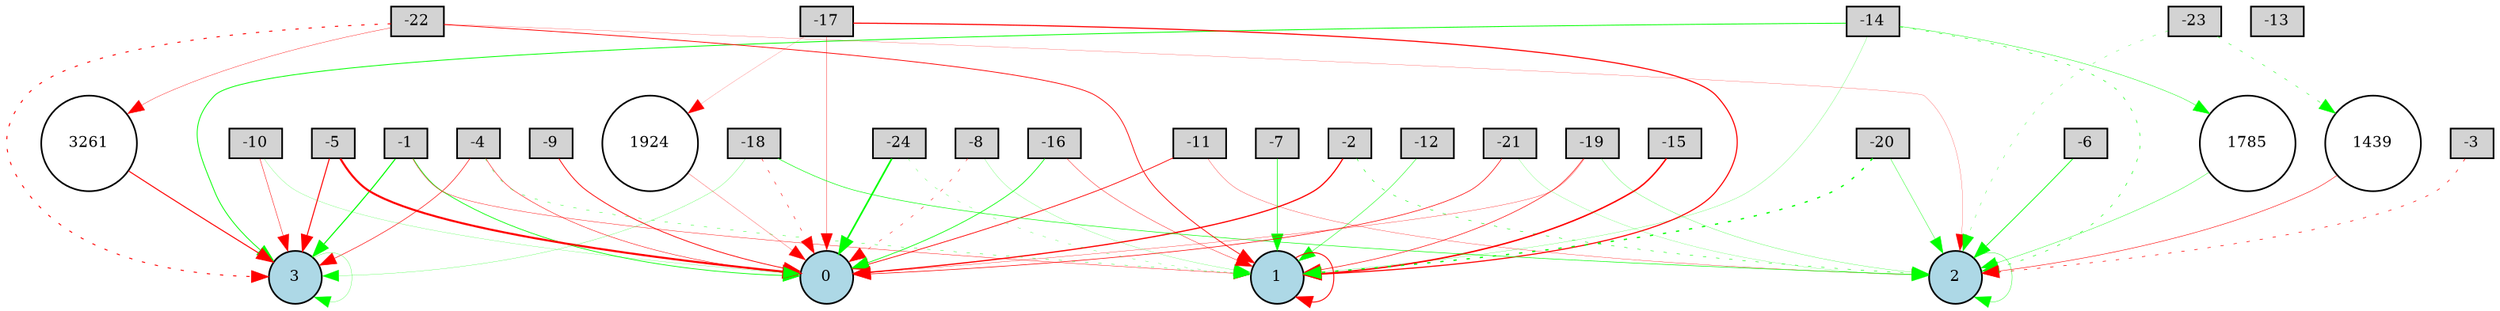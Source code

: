 digraph {
	node [fontsize=9 height=0.2 shape=circle width=0.2]
	-1 [fillcolor=lightgray shape=box style=filled]
	-2 [fillcolor=lightgray shape=box style=filled]
	-3 [fillcolor=lightgray shape=box style=filled]
	-4 [fillcolor=lightgray shape=box style=filled]
	-5 [fillcolor=lightgray shape=box style=filled]
	-6 [fillcolor=lightgray shape=box style=filled]
	-7 [fillcolor=lightgray shape=box style=filled]
	-8 [fillcolor=lightgray shape=box style=filled]
	-9 [fillcolor=lightgray shape=box style=filled]
	-10 [fillcolor=lightgray shape=box style=filled]
	-11 [fillcolor=lightgray shape=box style=filled]
	-12 [fillcolor=lightgray shape=box style=filled]
	-13 [fillcolor=lightgray shape=box style=filled]
	-14 [fillcolor=lightgray shape=box style=filled]
	-15 [fillcolor=lightgray shape=box style=filled]
	-16 [fillcolor=lightgray shape=box style=filled]
	-17 [fillcolor=lightgray shape=box style=filled]
	-18 [fillcolor=lightgray shape=box style=filled]
	-19 [fillcolor=lightgray shape=box style=filled]
	-20 [fillcolor=lightgray shape=box style=filled]
	-21 [fillcolor=lightgray shape=box style=filled]
	-22 [fillcolor=lightgray shape=box style=filled]
	-23 [fillcolor=lightgray shape=box style=filled]
	-24 [fillcolor=lightgray shape=box style=filled]
	0 [fillcolor=lightblue style=filled]
	1 [fillcolor=lightblue style=filled]
	2 [fillcolor=lightblue style=filled]
	3 [fillcolor=lightblue style=filled]
	1924 [fillcolor=white style=filled]
	1785 [fillcolor=white style=filled]
	3261 [fillcolor=white style=filled]
	1439 [fillcolor=white style=filled]
	-20 -> 2 [color=green penwidth=0.2224851463762009 style=solid]
	-2 -> 0 [color=red penwidth=0.7308220949858396 style=solid]
	-24 -> 1 [color=green penwidth=0.15827441671684322 style=dotted]
	3261 -> 3 [color=red penwidth=0.6074537316701815 style=solid]
	-17 -> 0 [color=red penwidth=0.19737978017832497 style=solid]
	-22 -> 3261 [color=red penwidth=0.20964511516439632 style=solid]
	-18 -> 3 [color=green penwidth=0.13626434748669636 style=solid]
	-8 -> 1 [color=green penwidth=0.12085326640450551 style=solid]
	-6 -> 2 [color=green penwidth=0.4551507193620602 style=solid]
	1924 -> 0 [color=red penwidth=0.1570974018873621 style=solid]
	-1 -> 0 [color=green penwidth=0.4454836447415449 style=solid]
	-10 -> 3 [color=red penwidth=0.2671318298955364 style=solid]
	-1 -> 1 [color=red penwidth=0.23008582929862606 style=solid]
	-19 -> 2 [color=green penwidth=0.1533264213354361 style=solid]
	3 -> 3 [color=green penwidth=0.14575045940811768 style=solid]
	-11 -> 0 [color=red penwidth=0.4671531946805797 style=solid]
	-14 -> 2 [color=green penwidth=0.322591549114526 style=dotted]
	-12 -> 1 [color=green penwidth=0.27406834851096934 style=solid]
	-15 -> 1 [color=red penwidth=0.8869429382685593 style=solid]
	-4 -> 3 [color=red penwidth=0.33915859979005836 style=solid]
	-21 -> 0 [color=red penwidth=0.3814940076417557 style=solid]
	-16 -> 0 [color=green penwidth=0.43439528418907336 style=solid]
	-3 -> 2 [color=red penwidth=0.37126911107387206 style=dotted]
	-22 -> 1 [color=red penwidth=0.46708544005577324 style=solid]
	-23 -> 1439 [color=green penwidth=0.25781209541172057 style=dotted]
	-10 -> 0 [color=green penwidth=0.1169282039315242 style=solid]
	-17 -> 1924 [color=red penwidth=0.10109777074588894 style=solid]
	-18 -> 2 [color=green penwidth=0.3426839617941391 style=solid]
	1 -> 1 [color=red penwidth=0.560723819048933 style=solid]
	-18 -> 0 [color=red penwidth=0.2993908243789225 style=dotted]
	-5 -> 0 [color=red penwidth=1.233511324041506 style=solid]
	-19 -> 1 [color=red penwidth=0.3622291983174376 style=solid]
	-14 -> 3 [color=green penwidth=0.5047180534445108 style=solid]
	-23 -> 2 [color=green penwidth=0.17748072211192562 style=dotted]
	-2 -> 2 [color=green penwidth=0.3018305494295991 style=dotted]
	-16 -> 1 [color=red penwidth=0.23528030936593303 style=solid]
	-9 -> 0 [color=red penwidth=0.4828394137629267 style=solid]
	-4 -> 0 [color=red penwidth=0.28609730375912257 style=solid]
	1785 -> 2 [color=green penwidth=0.21733864369915495 style=solid]
	-5 -> 3 [color=red penwidth=0.6106073285259025 style=solid]
	-19 -> 0 [color=red penwidth=0.1817892409748102 style=solid]
	-22 -> 2 [color=red penwidth=0.1287169183288631 style=solid]
	-20 -> 1 [color=green penwidth=0.7727497437583175 style=dotted]
	-14 -> 1785 [color=green penwidth=0.24592166530849777 style=solid]
	-1 -> 3 [color=green penwidth=0.6632275568403044 style=solid]
	-21 -> 2 [color=green penwidth=0.11522317604355616 style=solid]
	-24 -> 0 [color=green penwidth=1.026699721906131 style=solid]
	-11 -> 2 [color=red penwidth=0.17572004650507772 style=solid]
	2 -> 2 [color=green penwidth=0.21734983343044717 style=solid]
	-17 -> 1 [color=red penwidth=0.6733694404914152 style=solid]
	-4 -> 1 [color=green penwidth=0.22187858188774212 style=dotted]
	-7 -> 1 [color=green penwidth=0.3624245090152476 style=solid]
	1439 -> 2 [color=red penwidth=0.3016985704688643 style=solid]
	-8 -> 0 [color=red penwidth=0.27418003160998683 style=dotted]
	-22 -> 3 [color=red penwidth=0.5804797615276716 style=dotted]
	-14 -> 1 [color=green penwidth=0.12997214740809965 style=solid]
}
